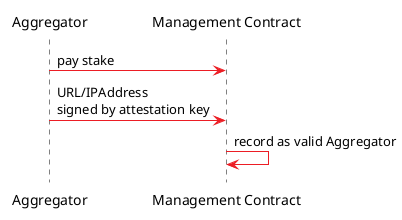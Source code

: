@startuml
!pragma teoz true
skinparam monochrome false
skinparam roundcorner 15
skinparam shadowing false
skinparam sequence{
  ArrowColor #EC1D24
  ParticipantBackgroundColor White
  ParticipantBorderColor White
  NoteBackgroundColor White
  NoteBorderColor Black
  ActorBorderColor Black
  ActorBackgroundColor White
  LifeLineBorderColor Black
}
skinparam note{
  BorderColor Black
  BackgroundColor White
}

participant A0 as "Aggregator"
participant KMS as "Management Contract"
A0 -> KMS: pay stake
A0 -> KMS: URL/IPAddress\nsigned by attestation key
KMS -> KMS: record as valid Aggregator
@enduml
